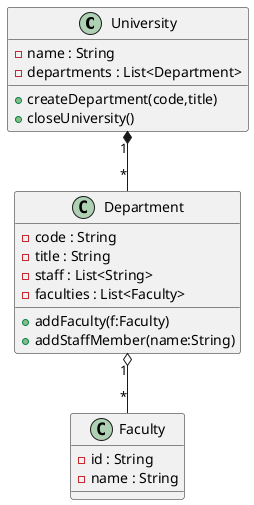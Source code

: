 @startuml
class University {
  - name : String
  - departments : List<Department>
  + createDepartment(code,title)
  + closeUniversity()
}
class Department {
  - code : String
  - title : String
  - staff : List<String>
  - faculties : List<Faculty>
  + addFaculty(f:Faculty)
  + addStaffMember(name:String)
}
class Faculty {
  - id : String
  - name : String
}
University "1" *-- "*" Department
Department "1" o-- "*" Faculty
@enduml
